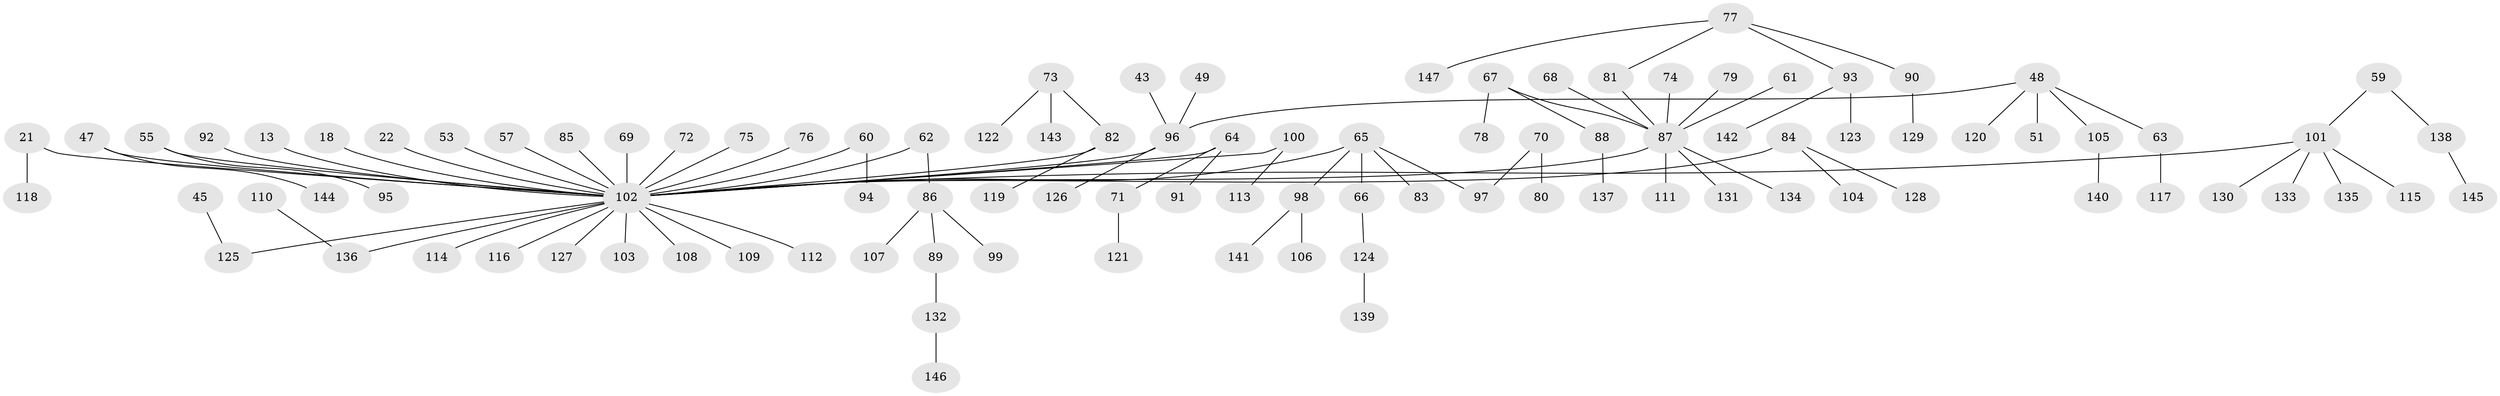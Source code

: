 // original degree distribution, {10: 0.006802721088435374, 4: 0.04081632653061224, 6: 0.027210884353741496, 3: 0.14965986394557823, 5: 0.02040816326530612, 7: 0.006802721088435374, 2: 0.24489795918367346, 1: 0.5034013605442177}
// Generated by graph-tools (version 1.1) at 2025/56/03/04/25 21:56:10]
// undirected, 102 vertices, 101 edges
graph export_dot {
graph [start="1"]
  node [color=gray90,style=filled];
  13;
  18;
  21;
  22;
  43;
  45;
  47;
  48 [super="+39+42"];
  49;
  51;
  53;
  55;
  57;
  59;
  60;
  61;
  62;
  63;
  64 [super="+23"];
  65 [super="+36"];
  66 [super="+38"];
  67 [super="+46"];
  68;
  69;
  70;
  71;
  72;
  73 [super="+56"];
  74;
  75;
  76;
  77;
  78;
  79;
  80;
  81 [super="+30"];
  82 [super="+33"];
  83;
  84;
  85;
  86;
  87 [super="+50"];
  88;
  89;
  90;
  91;
  92;
  93;
  94;
  95;
  96 [super="+20"];
  97 [super="+41"];
  98;
  99;
  100;
  101 [super="+24"];
  102 [super="+5+58+29+8+15+32+16+35+34+37+54+44"];
  103;
  104;
  105;
  106;
  107;
  108;
  109;
  110;
  111;
  112;
  113;
  114;
  115;
  116;
  117;
  118;
  119;
  120;
  121;
  122;
  123;
  124;
  125 [super="+11"];
  126;
  127;
  128;
  129;
  130;
  131;
  132;
  133;
  134;
  135;
  136 [super="+31"];
  137;
  138;
  139;
  140;
  141;
  142;
  143;
  144;
  145;
  146;
  147;
  13 -- 102;
  18 -- 102;
  21 -- 118;
  21 -- 102;
  22 -- 102;
  43 -- 96;
  45 -- 125;
  47 -- 144;
  47 -- 102;
  48 -- 51;
  48 -- 63;
  48 -- 105;
  48 -- 96;
  48 -- 120;
  49 -- 96;
  53 -- 102;
  55 -- 95;
  55 -- 102;
  57 -- 102;
  59 -- 138;
  59 -- 101;
  60 -- 94;
  60 -- 102;
  61 -- 87;
  62 -- 86;
  62 -- 102;
  63 -- 117;
  64 -- 71;
  64 -- 91;
  64 -- 102;
  65 -- 83;
  65 -- 98;
  65 -- 102;
  65 -- 66;
  65 -- 97;
  66 -- 124;
  67 -- 88;
  67 -- 78;
  67 -- 87;
  68 -- 87;
  69 -- 102;
  70 -- 80;
  70 -- 97;
  71 -- 121;
  72 -- 102;
  73 -- 122;
  73 -- 82;
  73 -- 143;
  74 -- 87;
  75 -- 102;
  76 -- 102;
  77 -- 90;
  77 -- 93;
  77 -- 147;
  77 -- 81;
  79 -- 87;
  81 -- 87;
  82 -- 119;
  82 -- 102;
  84 -- 104;
  84 -- 128;
  84 -- 102;
  85 -- 102;
  86 -- 89;
  86 -- 99;
  86 -- 107;
  87 -- 131;
  87 -- 102;
  87 -- 134;
  87 -- 111;
  88 -- 137;
  89 -- 132;
  90 -- 129;
  92 -- 102;
  93 -- 123;
  93 -- 142;
  96 -- 126;
  96 -- 102;
  98 -- 106;
  98 -- 141;
  100 -- 113;
  100 -- 102;
  101 -- 133;
  101 -- 130;
  101 -- 115;
  101 -- 102;
  101 -- 135;
  102 -- 108;
  102 -- 109;
  102 -- 116;
  102 -- 125;
  102 -- 114;
  102 -- 136;
  102 -- 127;
  102 -- 103;
  102 -- 112;
  105 -- 140;
  110 -- 136;
  124 -- 139;
  132 -- 146;
  138 -- 145;
}

